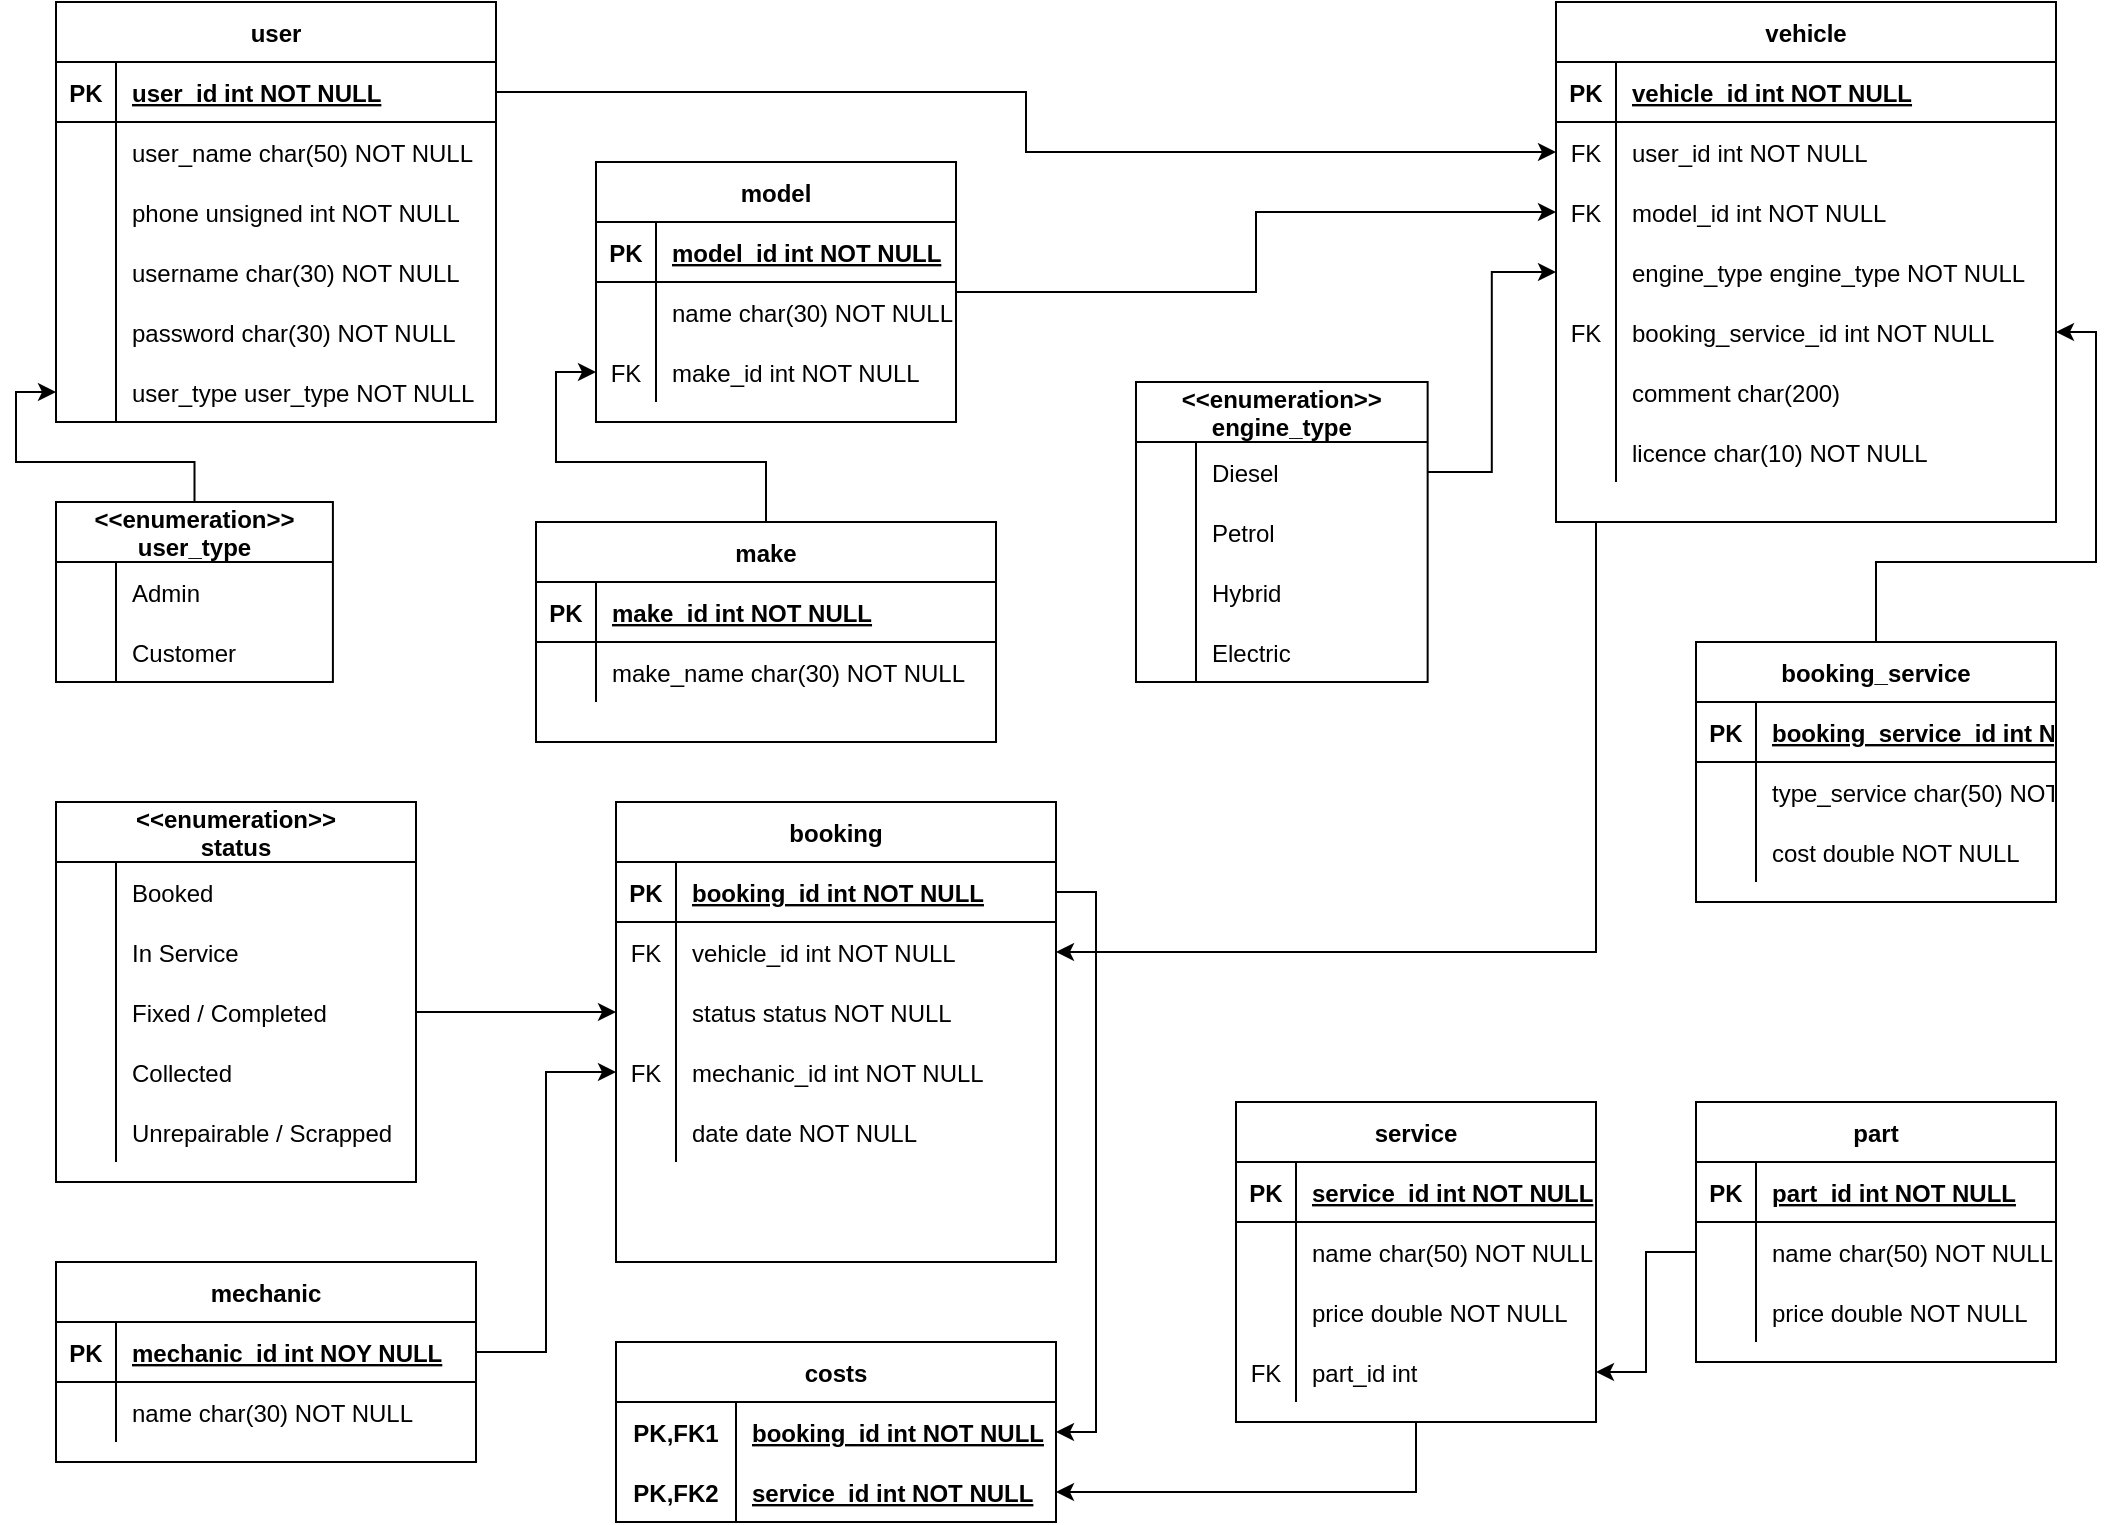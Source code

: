 <mxfile version="14.4.9" type="device"><diagram id="R2lEEEUBdFMjLlhIrx00" name="Page-1"><mxGraphModel dx="1422" dy="804" grid="1" gridSize="10" guides="1" tooltips="1" connect="1" arrows="1" fold="1" page="1" pageScale="1" pageWidth="1100" pageHeight="1700" math="0" shadow="0" extFonts="Permanent Marker^https://fonts.googleapis.com/css?family=Permanent+Marker"><root><mxCell id="0"/><mxCell id="1" parent="0"/><mxCell id="3gge9VEaj5QekN-XUnwk-202" style="edgeStyle=orthogonalEdgeStyle;rounded=0;orthogonalLoop=1;jettySize=auto;html=1;" edge="1" parent="1" source="C-vyLk0tnHw3VtMMgP7b-2" target="3gge9VEaj5QekN-XUnwk-187"><mxGeometry relative="1" as="geometry"><Array as="points"><mxPoint x="810" y="515"/></Array></mxGeometry></mxCell><mxCell id="C-vyLk0tnHw3VtMMgP7b-2" value="vehicle" style="shape=table;startSize=30;container=1;collapsible=1;childLayout=tableLayout;fixedRows=1;rowLines=0;fontStyle=1;align=center;resizeLast=1;" parent="1" vertex="1"><mxGeometry x="790" y="40" width="250" height="260" as="geometry"/></mxCell><mxCell id="C-vyLk0tnHw3VtMMgP7b-3" value="" style="shape=partialRectangle;collapsible=0;dropTarget=0;pointerEvents=0;fillColor=none;points=[[0,0.5],[1,0.5]];portConstraint=eastwest;top=0;left=0;right=0;bottom=1;" parent="C-vyLk0tnHw3VtMMgP7b-2" vertex="1"><mxGeometry y="30" width="250" height="30" as="geometry"/></mxCell><mxCell id="C-vyLk0tnHw3VtMMgP7b-4" value="PK" style="shape=partialRectangle;overflow=hidden;connectable=0;fillColor=none;top=0;left=0;bottom=0;right=0;fontStyle=1;" parent="C-vyLk0tnHw3VtMMgP7b-3" vertex="1"><mxGeometry width="30" height="30" as="geometry"/></mxCell><mxCell id="C-vyLk0tnHw3VtMMgP7b-5" value="vehicle_id int NOT NULL " style="shape=partialRectangle;overflow=hidden;connectable=0;fillColor=none;top=0;left=0;bottom=0;right=0;align=left;spacingLeft=6;fontStyle=5;" parent="C-vyLk0tnHw3VtMMgP7b-3" vertex="1"><mxGeometry x="30" width="220" height="30" as="geometry"/></mxCell><mxCell id="C-vyLk0tnHw3VtMMgP7b-6" value="" style="shape=partialRectangle;collapsible=0;dropTarget=0;pointerEvents=0;fillColor=none;points=[[0,0.5],[1,0.5]];portConstraint=eastwest;top=0;left=0;right=0;bottom=0;" parent="C-vyLk0tnHw3VtMMgP7b-2" vertex="1"><mxGeometry y="60" width="250" height="30" as="geometry"/></mxCell><mxCell id="C-vyLk0tnHw3VtMMgP7b-7" value="FK" style="shape=partialRectangle;overflow=hidden;connectable=0;fillColor=none;top=0;left=0;bottom=0;right=0;" parent="C-vyLk0tnHw3VtMMgP7b-6" vertex="1"><mxGeometry width="30" height="30" as="geometry"/></mxCell><mxCell id="C-vyLk0tnHw3VtMMgP7b-8" value="user_id int NOT NULL" style="shape=partialRectangle;overflow=hidden;connectable=0;fillColor=none;top=0;left=0;bottom=0;right=0;align=left;spacingLeft=6;" parent="C-vyLk0tnHw3VtMMgP7b-6" vertex="1"><mxGeometry x="30" width="220" height="30" as="geometry"/></mxCell><mxCell id="C-vyLk0tnHw3VtMMgP7b-9" value="" style="shape=partialRectangle;collapsible=0;dropTarget=0;pointerEvents=0;fillColor=none;points=[[0,0.5],[1,0.5]];portConstraint=eastwest;top=0;left=0;right=0;bottom=0;" parent="C-vyLk0tnHw3VtMMgP7b-2" vertex="1"><mxGeometry y="90" width="250" height="30" as="geometry"/></mxCell><mxCell id="C-vyLk0tnHw3VtMMgP7b-10" value="FK" style="shape=partialRectangle;overflow=hidden;connectable=0;fillColor=none;top=0;left=0;bottom=0;right=0;" parent="C-vyLk0tnHw3VtMMgP7b-9" vertex="1"><mxGeometry width="30" height="30" as="geometry"/></mxCell><mxCell id="C-vyLk0tnHw3VtMMgP7b-11" value="model_id int NOT NULL" style="shape=partialRectangle;overflow=hidden;connectable=0;fillColor=none;top=0;left=0;bottom=0;right=0;align=left;spacingLeft=6;" parent="C-vyLk0tnHw3VtMMgP7b-9" vertex="1"><mxGeometry x="30" width="220" height="30" as="geometry"/></mxCell><mxCell id="3gge9VEaj5QekN-XUnwk-38" style="shape=partialRectangle;collapsible=0;dropTarget=0;pointerEvents=0;fillColor=none;points=[[0,0.5],[1,0.5]];portConstraint=eastwest;top=0;left=0;right=0;bottom=0;" vertex="1" parent="C-vyLk0tnHw3VtMMgP7b-2"><mxGeometry y="120" width="250" height="30" as="geometry"/></mxCell><mxCell id="3gge9VEaj5QekN-XUnwk-39" style="shape=partialRectangle;overflow=hidden;connectable=0;fillColor=none;top=0;left=0;bottom=0;right=0;" vertex="1" parent="3gge9VEaj5QekN-XUnwk-38"><mxGeometry width="30" height="30" as="geometry"/></mxCell><mxCell id="3gge9VEaj5QekN-XUnwk-40" value="engine_type engine_type NOT NULL" style="shape=partialRectangle;overflow=hidden;connectable=0;fillColor=none;top=0;left=0;bottom=0;right=0;align=left;spacingLeft=6;" vertex="1" parent="3gge9VEaj5QekN-XUnwk-38"><mxGeometry x="30" width="220" height="30" as="geometry"/></mxCell><mxCell id="3gge9VEaj5QekN-XUnwk-41" style="shape=partialRectangle;collapsible=0;dropTarget=0;pointerEvents=0;fillColor=none;points=[[0,0.5],[1,0.5]];portConstraint=eastwest;top=0;left=0;right=0;bottom=0;" vertex="1" parent="C-vyLk0tnHw3VtMMgP7b-2"><mxGeometry y="150" width="250" height="30" as="geometry"/></mxCell><mxCell id="3gge9VEaj5QekN-XUnwk-42" value="FK" style="shape=partialRectangle;overflow=hidden;connectable=0;fillColor=none;top=0;left=0;bottom=0;right=0;" vertex="1" parent="3gge9VEaj5QekN-XUnwk-41"><mxGeometry width="30" height="30" as="geometry"/></mxCell><mxCell id="3gge9VEaj5QekN-XUnwk-43" value="booking_service_id int NOT NULL" style="shape=partialRectangle;overflow=hidden;connectable=0;fillColor=none;top=0;left=0;bottom=0;right=0;align=left;spacingLeft=6;" vertex="1" parent="3gge9VEaj5QekN-XUnwk-41"><mxGeometry x="30" width="220" height="30" as="geometry"/></mxCell><mxCell id="3gge9VEaj5QekN-XUnwk-44" style="shape=partialRectangle;collapsible=0;dropTarget=0;pointerEvents=0;fillColor=none;points=[[0,0.5],[1,0.5]];portConstraint=eastwest;top=0;left=0;right=0;bottom=0;" vertex="1" parent="C-vyLk0tnHw3VtMMgP7b-2"><mxGeometry y="180" width="250" height="30" as="geometry"/></mxCell><mxCell id="3gge9VEaj5QekN-XUnwk-45" style="shape=partialRectangle;overflow=hidden;connectable=0;fillColor=none;top=0;left=0;bottom=0;right=0;" vertex="1" parent="3gge9VEaj5QekN-XUnwk-44"><mxGeometry width="30" height="30" as="geometry"/></mxCell><mxCell id="3gge9VEaj5QekN-XUnwk-46" value="comment char(200)" style="shape=partialRectangle;overflow=hidden;connectable=0;fillColor=none;top=0;left=0;bottom=0;right=0;align=left;spacingLeft=6;" vertex="1" parent="3gge9VEaj5QekN-XUnwk-44"><mxGeometry x="30" width="220" height="30" as="geometry"/></mxCell><mxCell id="3gge9VEaj5QekN-XUnwk-115" style="shape=partialRectangle;collapsible=0;dropTarget=0;pointerEvents=0;fillColor=none;points=[[0,0.5],[1,0.5]];portConstraint=eastwest;top=0;left=0;right=0;bottom=0;" vertex="1" parent="C-vyLk0tnHw3VtMMgP7b-2"><mxGeometry y="210" width="250" height="30" as="geometry"/></mxCell><mxCell id="3gge9VEaj5QekN-XUnwk-116" style="shape=partialRectangle;overflow=hidden;connectable=0;fillColor=none;top=0;left=0;bottom=0;right=0;" vertex="1" parent="3gge9VEaj5QekN-XUnwk-115"><mxGeometry width="30" height="30" as="geometry"/></mxCell><mxCell id="3gge9VEaj5QekN-XUnwk-117" value="licence char(10) NOT NULL" style="shape=partialRectangle;overflow=hidden;connectable=0;fillColor=none;top=0;left=0;bottom=0;right=0;align=left;spacingLeft=6;" vertex="1" parent="3gge9VEaj5QekN-XUnwk-115"><mxGeometry x="30" width="220" height="30" as="geometry"/></mxCell><mxCell id="C-vyLk0tnHw3VtMMgP7b-23" value="user" style="shape=table;startSize=30;container=1;collapsible=1;childLayout=tableLayout;fixedRows=1;rowLines=0;fontStyle=1;align=center;resizeLast=1;" parent="1" vertex="1"><mxGeometry x="40" y="40" width="220" height="210" as="geometry"/></mxCell><mxCell id="C-vyLk0tnHw3VtMMgP7b-24" value="" style="shape=partialRectangle;collapsible=0;dropTarget=0;pointerEvents=0;fillColor=none;points=[[0,0.5],[1,0.5]];portConstraint=eastwest;top=0;left=0;right=0;bottom=1;" parent="C-vyLk0tnHw3VtMMgP7b-23" vertex="1"><mxGeometry y="30" width="220" height="30" as="geometry"/></mxCell><mxCell id="C-vyLk0tnHw3VtMMgP7b-25" value="PK" style="shape=partialRectangle;overflow=hidden;connectable=0;fillColor=none;top=0;left=0;bottom=0;right=0;fontStyle=1;" parent="C-vyLk0tnHw3VtMMgP7b-24" vertex="1"><mxGeometry width="30" height="30" as="geometry"/></mxCell><mxCell id="C-vyLk0tnHw3VtMMgP7b-26" value="user_id int NOT NULL " style="shape=partialRectangle;overflow=hidden;connectable=0;fillColor=none;top=0;left=0;bottom=0;right=0;align=left;spacingLeft=6;fontStyle=5;" parent="C-vyLk0tnHw3VtMMgP7b-24" vertex="1"><mxGeometry x="30" width="190" height="30" as="geometry"/></mxCell><mxCell id="C-vyLk0tnHw3VtMMgP7b-27" value="" style="shape=partialRectangle;collapsible=0;dropTarget=0;pointerEvents=0;fillColor=none;points=[[0,0.5],[1,0.5]];portConstraint=eastwest;top=0;left=0;right=0;bottom=0;" parent="C-vyLk0tnHw3VtMMgP7b-23" vertex="1"><mxGeometry y="60" width="220" height="30" as="geometry"/></mxCell><mxCell id="C-vyLk0tnHw3VtMMgP7b-28" value="" style="shape=partialRectangle;overflow=hidden;connectable=0;fillColor=none;top=0;left=0;bottom=0;right=0;" parent="C-vyLk0tnHw3VtMMgP7b-27" vertex="1"><mxGeometry width="30" height="30" as="geometry"/></mxCell><mxCell id="C-vyLk0tnHw3VtMMgP7b-29" value="user_name char(50) NOT NULL" style="shape=partialRectangle;overflow=hidden;connectable=0;fillColor=none;top=0;left=0;bottom=0;right=0;align=left;spacingLeft=6;" parent="C-vyLk0tnHw3VtMMgP7b-27" vertex="1"><mxGeometry x="30" width="190" height="30" as="geometry"/></mxCell><mxCell id="3gge9VEaj5QekN-XUnwk-95" style="shape=partialRectangle;collapsible=0;dropTarget=0;pointerEvents=0;fillColor=none;points=[[0,0.5],[1,0.5]];portConstraint=eastwest;top=0;left=0;right=0;bottom=0;" vertex="1" parent="C-vyLk0tnHw3VtMMgP7b-23"><mxGeometry y="90" width="220" height="30" as="geometry"/></mxCell><mxCell id="3gge9VEaj5QekN-XUnwk-96" style="shape=partialRectangle;overflow=hidden;connectable=0;fillColor=none;top=0;left=0;bottom=0;right=0;" vertex="1" parent="3gge9VEaj5QekN-XUnwk-95"><mxGeometry width="30" height="30" as="geometry"/></mxCell><mxCell id="3gge9VEaj5QekN-XUnwk-97" value="phone unsigned int NOT NULL" style="shape=partialRectangle;overflow=hidden;connectable=0;fillColor=none;top=0;left=0;bottom=0;right=0;align=left;spacingLeft=6;" vertex="1" parent="3gge9VEaj5QekN-XUnwk-95"><mxGeometry x="30" width="190" height="30" as="geometry"/></mxCell><mxCell id="3gge9VEaj5QekN-XUnwk-92" style="shape=partialRectangle;collapsible=0;dropTarget=0;pointerEvents=0;fillColor=none;points=[[0,0.5],[1,0.5]];portConstraint=eastwest;top=0;left=0;right=0;bottom=0;" vertex="1" parent="C-vyLk0tnHw3VtMMgP7b-23"><mxGeometry y="120" width="220" height="30" as="geometry"/></mxCell><mxCell id="3gge9VEaj5QekN-XUnwk-93" style="shape=partialRectangle;overflow=hidden;connectable=0;fillColor=none;top=0;left=0;bottom=0;right=0;" vertex="1" parent="3gge9VEaj5QekN-XUnwk-92"><mxGeometry width="30" height="30" as="geometry"/></mxCell><mxCell id="3gge9VEaj5QekN-XUnwk-94" value="username char(30) NOT NULL" style="shape=partialRectangle;overflow=hidden;connectable=0;fillColor=none;top=0;left=0;bottom=0;right=0;align=left;spacingLeft=6;" vertex="1" parent="3gge9VEaj5QekN-XUnwk-92"><mxGeometry x="30" width="190" height="30" as="geometry"/></mxCell><mxCell id="3gge9VEaj5QekN-XUnwk-89" style="shape=partialRectangle;collapsible=0;dropTarget=0;pointerEvents=0;fillColor=none;points=[[0,0.5],[1,0.5]];portConstraint=eastwest;top=0;left=0;right=0;bottom=0;" vertex="1" parent="C-vyLk0tnHw3VtMMgP7b-23"><mxGeometry y="150" width="220" height="30" as="geometry"/></mxCell><mxCell id="3gge9VEaj5QekN-XUnwk-90" style="shape=partialRectangle;overflow=hidden;connectable=0;fillColor=none;top=0;left=0;bottom=0;right=0;" vertex="1" parent="3gge9VEaj5QekN-XUnwk-89"><mxGeometry width="30" height="30" as="geometry"/></mxCell><mxCell id="3gge9VEaj5QekN-XUnwk-91" value="password char(30) NOT NULL" style="shape=partialRectangle;overflow=hidden;connectable=0;fillColor=none;top=0;left=0;bottom=0;right=0;align=left;spacingLeft=6;" vertex="1" parent="3gge9VEaj5QekN-XUnwk-89"><mxGeometry x="30" width="190" height="30" as="geometry"/></mxCell><mxCell id="3gge9VEaj5QekN-XUnwk-86" style="shape=partialRectangle;collapsible=0;dropTarget=0;pointerEvents=0;fillColor=none;points=[[0,0.5],[1,0.5]];portConstraint=eastwest;top=0;left=0;right=0;bottom=0;" vertex="1" parent="C-vyLk0tnHw3VtMMgP7b-23"><mxGeometry y="180" width="220" height="30" as="geometry"/></mxCell><mxCell id="3gge9VEaj5QekN-XUnwk-87" style="shape=partialRectangle;overflow=hidden;connectable=0;fillColor=none;top=0;left=0;bottom=0;right=0;" vertex="1" parent="3gge9VEaj5QekN-XUnwk-86"><mxGeometry width="30" height="30" as="geometry"/></mxCell><mxCell id="3gge9VEaj5QekN-XUnwk-88" value="user_type user_type NOT NULL" style="shape=partialRectangle;overflow=hidden;connectable=0;fillColor=none;top=0;left=0;bottom=0;right=0;align=left;spacingLeft=6;" vertex="1" parent="3gge9VEaj5QekN-XUnwk-86"><mxGeometry x="30" width="190" height="30" as="geometry"/></mxCell><mxCell id="3gge9VEaj5QekN-XUnwk-99" value="&lt;&lt;enumeration&gt;&gt;&#10;engine_type" style="shape=table;startSize=30;container=1;collapsible=1;childLayout=tableLayout;fixedRows=1;rowLines=0;fontStyle=1;align=center;resizeLast=1;" vertex="1" parent="1"><mxGeometry x="579.995" y="229.997" width="145.83" height="150" as="geometry"/></mxCell><mxCell id="3gge9VEaj5QekN-XUnwk-103" value="" style="shape=partialRectangle;collapsible=0;dropTarget=0;pointerEvents=0;fillColor=none;top=0;left=0;bottom=0;right=0;points=[[0,0.5],[1,0.5]];portConstraint=eastwest;" vertex="1" parent="3gge9VEaj5QekN-XUnwk-99"><mxGeometry y="30" width="145.83" height="30" as="geometry"/></mxCell><mxCell id="3gge9VEaj5QekN-XUnwk-104" value="" style="shape=partialRectangle;connectable=0;fillColor=none;top=0;left=0;bottom=0;right=0;editable=1;overflow=hidden;" vertex="1" parent="3gge9VEaj5QekN-XUnwk-103"><mxGeometry width="30" height="30" as="geometry"/></mxCell><mxCell id="3gge9VEaj5QekN-XUnwk-105" value="Diesel" style="shape=partialRectangle;connectable=0;fillColor=none;top=0;left=0;bottom=0;right=0;align=left;spacingLeft=6;overflow=hidden;" vertex="1" parent="3gge9VEaj5QekN-XUnwk-103"><mxGeometry x="30" width="115.83" height="30" as="geometry"/></mxCell><mxCell id="3gge9VEaj5QekN-XUnwk-106" value="" style="shape=partialRectangle;collapsible=0;dropTarget=0;pointerEvents=0;fillColor=none;top=0;left=0;bottom=0;right=0;points=[[0,0.5],[1,0.5]];portConstraint=eastwest;" vertex="1" parent="3gge9VEaj5QekN-XUnwk-99"><mxGeometry y="60" width="145.83" height="30" as="geometry"/></mxCell><mxCell id="3gge9VEaj5QekN-XUnwk-107" value="" style="shape=partialRectangle;connectable=0;fillColor=none;top=0;left=0;bottom=0;right=0;editable=1;overflow=hidden;" vertex="1" parent="3gge9VEaj5QekN-XUnwk-106"><mxGeometry width="30" height="30" as="geometry"/></mxCell><mxCell id="3gge9VEaj5QekN-XUnwk-108" value="Petrol" style="shape=partialRectangle;connectable=0;fillColor=none;top=0;left=0;bottom=0;right=0;align=left;spacingLeft=6;overflow=hidden;" vertex="1" parent="3gge9VEaj5QekN-XUnwk-106"><mxGeometry x="30" width="115.83" height="30" as="geometry"/></mxCell><mxCell id="3gge9VEaj5QekN-XUnwk-109" value="" style="shape=partialRectangle;collapsible=0;dropTarget=0;pointerEvents=0;fillColor=none;top=0;left=0;bottom=0;right=0;points=[[0,0.5],[1,0.5]];portConstraint=eastwest;" vertex="1" parent="3gge9VEaj5QekN-XUnwk-99"><mxGeometry y="90" width="145.83" height="30" as="geometry"/></mxCell><mxCell id="3gge9VEaj5QekN-XUnwk-110" value="" style="shape=partialRectangle;connectable=0;fillColor=none;top=0;left=0;bottom=0;right=0;editable=1;overflow=hidden;" vertex="1" parent="3gge9VEaj5QekN-XUnwk-109"><mxGeometry width="30" height="30" as="geometry"/></mxCell><mxCell id="3gge9VEaj5QekN-XUnwk-111" value="Hybrid" style="shape=partialRectangle;connectable=0;fillColor=none;top=0;left=0;bottom=0;right=0;align=left;spacingLeft=6;overflow=hidden;" vertex="1" parent="3gge9VEaj5QekN-XUnwk-109"><mxGeometry x="30" width="115.83" height="30" as="geometry"/></mxCell><mxCell id="3gge9VEaj5QekN-XUnwk-112" style="shape=partialRectangle;collapsible=0;dropTarget=0;pointerEvents=0;fillColor=none;top=0;left=0;bottom=0;right=0;points=[[0,0.5],[1,0.5]];portConstraint=eastwest;" vertex="1" parent="3gge9VEaj5QekN-XUnwk-99"><mxGeometry y="120" width="145.83" height="30" as="geometry"/></mxCell><mxCell id="3gge9VEaj5QekN-XUnwk-113" style="shape=partialRectangle;connectable=0;fillColor=none;top=0;left=0;bottom=0;right=0;editable=1;overflow=hidden;" vertex="1" parent="3gge9VEaj5QekN-XUnwk-112"><mxGeometry width="30" height="30" as="geometry"/></mxCell><mxCell id="3gge9VEaj5QekN-XUnwk-114" value="Electric" style="shape=partialRectangle;connectable=0;fillColor=none;top=0;left=0;bottom=0;right=0;align=left;spacingLeft=6;overflow=hidden;" vertex="1" parent="3gge9VEaj5QekN-XUnwk-112"><mxGeometry x="30" width="115.83" height="30" as="geometry"/></mxCell><mxCell id="3gge9VEaj5QekN-XUnwk-120" style="edgeStyle=orthogonalEdgeStyle;rounded=0;orthogonalLoop=1;jettySize=auto;html=1;" edge="1" parent="1" source="3gge9VEaj5QekN-XUnwk-47" target="3gge9VEaj5QekN-XUnwk-86"><mxGeometry relative="1" as="geometry"/></mxCell><mxCell id="3gge9VEaj5QekN-XUnwk-47" value="&lt;&lt;enumeration&gt;&gt;&#10;user_type" style="shape=table;startSize=30;container=1;collapsible=1;childLayout=tableLayout;fixedRows=1;rowLines=0;fontStyle=1;align=center;resizeLast=1;" vertex="1" parent="1"><mxGeometry x="40" y="290" width="138.45" height="90" as="geometry"/></mxCell><mxCell id="3gge9VEaj5QekN-XUnwk-51" value="" style="shape=partialRectangle;collapsible=0;dropTarget=0;pointerEvents=0;fillColor=none;top=0;left=0;bottom=0;right=0;points=[[0,0.5],[1,0.5]];portConstraint=eastwest;" vertex="1" parent="3gge9VEaj5QekN-XUnwk-47"><mxGeometry y="30" width="138.45" height="30" as="geometry"/></mxCell><mxCell id="3gge9VEaj5QekN-XUnwk-52" value="" style="shape=partialRectangle;connectable=0;fillColor=none;top=0;left=0;bottom=0;right=0;editable=1;overflow=hidden;" vertex="1" parent="3gge9VEaj5QekN-XUnwk-51"><mxGeometry width="30" height="30" as="geometry"/></mxCell><mxCell id="3gge9VEaj5QekN-XUnwk-53" value="Admin" style="shape=partialRectangle;connectable=0;fillColor=none;top=0;left=0;bottom=0;right=0;align=left;spacingLeft=6;overflow=hidden;" vertex="1" parent="3gge9VEaj5QekN-XUnwk-51"><mxGeometry x="30" width="108.45" height="30" as="geometry"/></mxCell><mxCell id="3gge9VEaj5QekN-XUnwk-54" value="" style="shape=partialRectangle;collapsible=0;dropTarget=0;pointerEvents=0;fillColor=none;top=0;left=0;bottom=0;right=0;points=[[0,0.5],[1,0.5]];portConstraint=eastwest;" vertex="1" parent="3gge9VEaj5QekN-XUnwk-47"><mxGeometry y="60" width="138.45" height="30" as="geometry"/></mxCell><mxCell id="3gge9VEaj5QekN-XUnwk-55" value="" style="shape=partialRectangle;connectable=0;fillColor=none;top=0;left=0;bottom=0;right=0;editable=1;overflow=hidden;" vertex="1" parent="3gge9VEaj5QekN-XUnwk-54"><mxGeometry width="30" height="30" as="geometry"/></mxCell><mxCell id="3gge9VEaj5QekN-XUnwk-56" value="Customer" style="shape=partialRectangle;connectable=0;fillColor=none;top=0;left=0;bottom=0;right=0;align=left;spacingLeft=6;overflow=hidden;" vertex="1" parent="3gge9VEaj5QekN-XUnwk-54"><mxGeometry x="30" width="108.45" height="30" as="geometry"/></mxCell><mxCell id="3gge9VEaj5QekN-XUnwk-118" style="edgeStyle=orthogonalEdgeStyle;rounded=0;orthogonalLoop=1;jettySize=auto;html=1;" edge="1" parent="1" source="3gge9VEaj5QekN-XUnwk-103" target="3gge9VEaj5QekN-XUnwk-38"><mxGeometry relative="1" as="geometry"/></mxCell><mxCell id="3gge9VEaj5QekN-XUnwk-134" style="edgeStyle=orthogonalEdgeStyle;rounded=0;orthogonalLoop=1;jettySize=auto;html=1;" edge="1" parent="1" source="3gge9VEaj5QekN-XUnwk-121" target="C-vyLk0tnHw3VtMMgP7b-9"><mxGeometry relative="1" as="geometry"/></mxCell><mxCell id="3gge9VEaj5QekN-XUnwk-121" value="model" style="shape=table;startSize=30;container=1;collapsible=1;childLayout=tableLayout;fixedRows=1;rowLines=0;fontStyle=1;align=center;resizeLast=1;" vertex="1" parent="1"><mxGeometry x="310" y="120" width="180" height="130" as="geometry"/></mxCell><mxCell id="3gge9VEaj5QekN-XUnwk-122" value="" style="shape=partialRectangle;collapsible=0;dropTarget=0;pointerEvents=0;fillColor=none;top=0;left=0;bottom=1;right=0;points=[[0,0.5],[1,0.5]];portConstraint=eastwest;" vertex="1" parent="3gge9VEaj5QekN-XUnwk-121"><mxGeometry y="30" width="180" height="30" as="geometry"/></mxCell><mxCell id="3gge9VEaj5QekN-XUnwk-123" value="PK" style="shape=partialRectangle;connectable=0;fillColor=none;top=0;left=0;bottom=0;right=0;fontStyle=1;overflow=hidden;" vertex="1" parent="3gge9VEaj5QekN-XUnwk-122"><mxGeometry width="30" height="30" as="geometry"/></mxCell><mxCell id="3gge9VEaj5QekN-XUnwk-124" value="model_id int NOT NULL" style="shape=partialRectangle;connectable=0;fillColor=none;top=0;left=0;bottom=0;right=0;align=left;spacingLeft=6;fontStyle=5;overflow=hidden;" vertex="1" parent="3gge9VEaj5QekN-XUnwk-122"><mxGeometry x="30" width="150" height="30" as="geometry"/></mxCell><mxCell id="3gge9VEaj5QekN-XUnwk-125" value="" style="shape=partialRectangle;collapsible=0;dropTarget=0;pointerEvents=0;fillColor=none;top=0;left=0;bottom=0;right=0;points=[[0,0.5],[1,0.5]];portConstraint=eastwest;" vertex="1" parent="3gge9VEaj5QekN-XUnwk-121"><mxGeometry y="60" width="180" height="30" as="geometry"/></mxCell><mxCell id="3gge9VEaj5QekN-XUnwk-126" value="" style="shape=partialRectangle;connectable=0;fillColor=none;top=0;left=0;bottom=0;right=0;editable=1;overflow=hidden;" vertex="1" parent="3gge9VEaj5QekN-XUnwk-125"><mxGeometry width="30" height="30" as="geometry"/></mxCell><mxCell id="3gge9VEaj5QekN-XUnwk-127" value="name char(30) NOT NULL" style="shape=partialRectangle;connectable=0;fillColor=none;top=0;left=0;bottom=0;right=0;align=left;spacingLeft=6;overflow=hidden;" vertex="1" parent="3gge9VEaj5QekN-XUnwk-125"><mxGeometry x="30" width="150" height="30" as="geometry"/></mxCell><mxCell id="3gge9VEaj5QekN-XUnwk-128" value="" style="shape=partialRectangle;collapsible=0;dropTarget=0;pointerEvents=0;fillColor=none;top=0;left=0;bottom=0;right=0;points=[[0,0.5],[1,0.5]];portConstraint=eastwest;" vertex="1" parent="3gge9VEaj5QekN-XUnwk-121"><mxGeometry y="90" width="180" height="30" as="geometry"/></mxCell><mxCell id="3gge9VEaj5QekN-XUnwk-129" value="FK" style="shape=partialRectangle;connectable=0;fillColor=none;top=0;left=0;bottom=0;right=0;editable=1;overflow=hidden;" vertex="1" parent="3gge9VEaj5QekN-XUnwk-128"><mxGeometry width="30" height="30" as="geometry"/></mxCell><mxCell id="3gge9VEaj5QekN-XUnwk-130" value="make_id int NOT NULL" style="shape=partialRectangle;connectable=0;fillColor=none;top=0;left=0;bottom=0;right=0;align=left;spacingLeft=6;overflow=hidden;" vertex="1" parent="3gge9VEaj5QekN-XUnwk-128"><mxGeometry x="30" width="150" height="30" as="geometry"/></mxCell><mxCell id="3gge9VEaj5QekN-XUnwk-148" style="edgeStyle=orthogonalEdgeStyle;rounded=0;orthogonalLoop=1;jettySize=auto;html=1;" edge="1" parent="1" source="3gge9VEaj5QekN-XUnwk-135" target="3gge9VEaj5QekN-XUnwk-128"><mxGeometry relative="1" as="geometry"/></mxCell><mxCell id="3gge9VEaj5QekN-XUnwk-135" value="make" style="shape=table;startSize=30;container=1;collapsible=1;childLayout=tableLayout;fixedRows=1;rowLines=0;fontStyle=1;align=center;resizeLast=1;" vertex="1" parent="1"><mxGeometry x="280" y="300" width="230" height="110" as="geometry"/></mxCell><mxCell id="3gge9VEaj5QekN-XUnwk-136" value="" style="shape=partialRectangle;collapsible=0;dropTarget=0;pointerEvents=0;fillColor=none;top=0;left=0;bottom=1;right=0;points=[[0,0.5],[1,0.5]];portConstraint=eastwest;" vertex="1" parent="3gge9VEaj5QekN-XUnwk-135"><mxGeometry y="30" width="230" height="30" as="geometry"/></mxCell><mxCell id="3gge9VEaj5QekN-XUnwk-137" value="PK" style="shape=partialRectangle;connectable=0;fillColor=none;top=0;left=0;bottom=0;right=0;fontStyle=1;overflow=hidden;" vertex="1" parent="3gge9VEaj5QekN-XUnwk-136"><mxGeometry width="30" height="30" as="geometry"/></mxCell><mxCell id="3gge9VEaj5QekN-XUnwk-138" value="make_id int NOT NULL" style="shape=partialRectangle;connectable=0;fillColor=none;top=0;left=0;bottom=0;right=0;align=left;spacingLeft=6;fontStyle=5;overflow=hidden;" vertex="1" parent="3gge9VEaj5QekN-XUnwk-136"><mxGeometry x="30" width="200" height="30" as="geometry"/></mxCell><mxCell id="3gge9VEaj5QekN-XUnwk-139" value="" style="shape=partialRectangle;collapsible=0;dropTarget=0;pointerEvents=0;fillColor=none;top=0;left=0;bottom=0;right=0;points=[[0,0.5],[1,0.5]];portConstraint=eastwest;" vertex="1" parent="3gge9VEaj5QekN-XUnwk-135"><mxGeometry y="60" width="230" height="30" as="geometry"/></mxCell><mxCell id="3gge9VEaj5QekN-XUnwk-140" value="" style="shape=partialRectangle;connectable=0;fillColor=none;top=0;left=0;bottom=0;right=0;editable=1;overflow=hidden;" vertex="1" parent="3gge9VEaj5QekN-XUnwk-139"><mxGeometry width="30" height="30" as="geometry"/></mxCell><mxCell id="3gge9VEaj5QekN-XUnwk-141" value="make_name char(30) NOT NULL" style="shape=partialRectangle;connectable=0;fillColor=none;top=0;left=0;bottom=0;right=0;align=left;spacingLeft=6;overflow=hidden;" vertex="1" parent="3gge9VEaj5QekN-XUnwk-139"><mxGeometry x="30" width="200" height="30" as="geometry"/></mxCell><mxCell id="3gge9VEaj5QekN-XUnwk-163" style="edgeStyle=orthogonalEdgeStyle;rounded=0;orthogonalLoop=1;jettySize=auto;html=1;" edge="1" parent="1" source="3gge9VEaj5QekN-XUnwk-149" target="3gge9VEaj5QekN-XUnwk-41"><mxGeometry relative="1" as="geometry"><Array as="points"><mxPoint x="950" y="320"/><mxPoint x="1060" y="320"/><mxPoint x="1060" y="205"/></Array></mxGeometry></mxCell><mxCell id="3gge9VEaj5QekN-XUnwk-149" value="booking_service" style="shape=table;startSize=30;container=1;collapsible=1;childLayout=tableLayout;fixedRows=1;rowLines=0;fontStyle=1;align=center;resizeLast=1;" vertex="1" parent="1"><mxGeometry x="860" y="360" width="180" height="130" as="geometry"/></mxCell><mxCell id="3gge9VEaj5QekN-XUnwk-150" value="" style="shape=partialRectangle;collapsible=0;dropTarget=0;pointerEvents=0;fillColor=none;top=0;left=0;bottom=1;right=0;points=[[0,0.5],[1,0.5]];portConstraint=eastwest;" vertex="1" parent="3gge9VEaj5QekN-XUnwk-149"><mxGeometry y="30" width="180" height="30" as="geometry"/></mxCell><mxCell id="3gge9VEaj5QekN-XUnwk-151" value="PK" style="shape=partialRectangle;connectable=0;fillColor=none;top=0;left=0;bottom=0;right=0;fontStyle=1;overflow=hidden;" vertex="1" parent="3gge9VEaj5QekN-XUnwk-150"><mxGeometry width="30" height="30" as="geometry"/></mxCell><mxCell id="3gge9VEaj5QekN-XUnwk-152" value="booking_service_id int NOT NULL" style="shape=partialRectangle;connectable=0;fillColor=none;top=0;left=0;bottom=0;right=0;align=left;spacingLeft=6;fontStyle=5;overflow=hidden;" vertex="1" parent="3gge9VEaj5QekN-XUnwk-150"><mxGeometry x="30" width="150" height="30" as="geometry"/></mxCell><mxCell id="3gge9VEaj5QekN-XUnwk-153" value="" style="shape=partialRectangle;collapsible=0;dropTarget=0;pointerEvents=0;fillColor=none;top=0;left=0;bottom=0;right=0;points=[[0,0.5],[1,0.5]];portConstraint=eastwest;" vertex="1" parent="3gge9VEaj5QekN-XUnwk-149"><mxGeometry y="60" width="180" height="30" as="geometry"/></mxCell><mxCell id="3gge9VEaj5QekN-XUnwk-154" value="" style="shape=partialRectangle;connectable=0;fillColor=none;top=0;left=0;bottom=0;right=0;editable=1;overflow=hidden;" vertex="1" parent="3gge9VEaj5QekN-XUnwk-153"><mxGeometry width="30" height="30" as="geometry"/></mxCell><mxCell id="3gge9VEaj5QekN-XUnwk-155" value="type_service char(50) NOT NULL" style="shape=partialRectangle;connectable=0;fillColor=none;top=0;left=0;bottom=0;right=0;align=left;spacingLeft=6;overflow=hidden;" vertex="1" parent="3gge9VEaj5QekN-XUnwk-153"><mxGeometry x="30" width="150" height="30" as="geometry"/></mxCell><mxCell id="3gge9VEaj5QekN-XUnwk-156" value="" style="shape=partialRectangle;collapsible=0;dropTarget=0;pointerEvents=0;fillColor=none;top=0;left=0;bottom=0;right=0;points=[[0,0.5],[1,0.5]];portConstraint=eastwest;" vertex="1" parent="3gge9VEaj5QekN-XUnwk-149"><mxGeometry y="90" width="180" height="30" as="geometry"/></mxCell><mxCell id="3gge9VEaj5QekN-XUnwk-157" value="" style="shape=partialRectangle;connectable=0;fillColor=none;top=0;left=0;bottom=0;right=0;editable=1;overflow=hidden;" vertex="1" parent="3gge9VEaj5QekN-XUnwk-156"><mxGeometry width="30" height="30" as="geometry"/></mxCell><mxCell id="3gge9VEaj5QekN-XUnwk-158" value="cost double NOT NULL" style="shape=partialRectangle;connectable=0;fillColor=none;top=0;left=0;bottom=0;right=0;align=left;spacingLeft=6;overflow=hidden;" vertex="1" parent="3gge9VEaj5QekN-XUnwk-156"><mxGeometry x="30" width="150" height="30" as="geometry"/></mxCell><mxCell id="3gge9VEaj5QekN-XUnwk-164" value="&lt;&lt;enumeration&gt;&gt;&#10;status" style="shape=table;startSize=30;container=1;collapsible=1;childLayout=tableLayout;fixedRows=1;rowLines=0;fontStyle=1;align=center;resizeLast=1;" vertex="1" parent="1"><mxGeometry x="40" y="440" width="180" height="190" as="geometry"/></mxCell><mxCell id="3gge9VEaj5QekN-XUnwk-168" value="" style="shape=partialRectangle;collapsible=0;dropTarget=0;pointerEvents=0;fillColor=none;top=0;left=0;bottom=0;right=0;points=[[0,0.5],[1,0.5]];portConstraint=eastwest;" vertex="1" parent="3gge9VEaj5QekN-XUnwk-164"><mxGeometry y="30" width="180" height="30" as="geometry"/></mxCell><mxCell id="3gge9VEaj5QekN-XUnwk-169" value="" style="shape=partialRectangle;connectable=0;fillColor=none;top=0;left=0;bottom=0;right=0;editable=1;overflow=hidden;" vertex="1" parent="3gge9VEaj5QekN-XUnwk-168"><mxGeometry width="30" height="30" as="geometry"/></mxCell><mxCell id="3gge9VEaj5QekN-XUnwk-170" value="Booked" style="shape=partialRectangle;connectable=0;fillColor=none;top=0;left=0;bottom=0;right=0;align=left;spacingLeft=6;overflow=hidden;" vertex="1" parent="3gge9VEaj5QekN-XUnwk-168"><mxGeometry x="30" width="150" height="30" as="geometry"/></mxCell><mxCell id="3gge9VEaj5QekN-XUnwk-171" value="" style="shape=partialRectangle;collapsible=0;dropTarget=0;pointerEvents=0;fillColor=none;top=0;left=0;bottom=0;right=0;points=[[0,0.5],[1,0.5]];portConstraint=eastwest;" vertex="1" parent="3gge9VEaj5QekN-XUnwk-164"><mxGeometry y="60" width="180" height="30" as="geometry"/></mxCell><mxCell id="3gge9VEaj5QekN-XUnwk-172" value="" style="shape=partialRectangle;connectable=0;fillColor=none;top=0;left=0;bottom=0;right=0;editable=1;overflow=hidden;" vertex="1" parent="3gge9VEaj5QekN-XUnwk-171"><mxGeometry width="30" height="30" as="geometry"/></mxCell><mxCell id="3gge9VEaj5QekN-XUnwk-173" value="In Service" style="shape=partialRectangle;connectable=0;fillColor=none;top=0;left=0;bottom=0;right=0;align=left;spacingLeft=6;overflow=hidden;" vertex="1" parent="3gge9VEaj5QekN-XUnwk-171"><mxGeometry x="30" width="150" height="30" as="geometry"/></mxCell><mxCell id="3gge9VEaj5QekN-XUnwk-174" value="" style="shape=partialRectangle;collapsible=0;dropTarget=0;pointerEvents=0;fillColor=none;top=0;left=0;bottom=0;right=0;points=[[0,0.5],[1,0.5]];portConstraint=eastwest;" vertex="1" parent="3gge9VEaj5QekN-XUnwk-164"><mxGeometry y="90" width="180" height="30" as="geometry"/></mxCell><mxCell id="3gge9VEaj5QekN-XUnwk-175" value="" style="shape=partialRectangle;connectable=0;fillColor=none;top=0;left=0;bottom=0;right=0;editable=1;overflow=hidden;" vertex="1" parent="3gge9VEaj5QekN-XUnwk-174"><mxGeometry width="30" height="30" as="geometry"/></mxCell><mxCell id="3gge9VEaj5QekN-XUnwk-176" value="Fixed / Completed " style="shape=partialRectangle;connectable=0;fillColor=none;top=0;left=0;bottom=0;right=0;align=left;spacingLeft=6;overflow=hidden;" vertex="1" parent="3gge9VEaj5QekN-XUnwk-174"><mxGeometry x="30" width="150" height="30" as="geometry"/></mxCell><mxCell id="3gge9VEaj5QekN-XUnwk-177" style="shape=partialRectangle;collapsible=0;dropTarget=0;pointerEvents=0;fillColor=none;top=0;left=0;bottom=0;right=0;points=[[0,0.5],[1,0.5]];portConstraint=eastwest;" vertex="1" parent="3gge9VEaj5QekN-XUnwk-164"><mxGeometry y="120" width="180" height="30" as="geometry"/></mxCell><mxCell id="3gge9VEaj5QekN-XUnwk-178" style="shape=partialRectangle;connectable=0;fillColor=none;top=0;left=0;bottom=0;right=0;editable=1;overflow=hidden;" vertex="1" parent="3gge9VEaj5QekN-XUnwk-177"><mxGeometry width="30" height="30" as="geometry"/></mxCell><mxCell id="3gge9VEaj5QekN-XUnwk-179" value="Collected" style="shape=partialRectangle;connectable=0;fillColor=none;top=0;left=0;bottom=0;right=0;align=left;spacingLeft=6;overflow=hidden;" vertex="1" parent="3gge9VEaj5QekN-XUnwk-177"><mxGeometry x="30" width="150" height="30" as="geometry"/></mxCell><mxCell id="3gge9VEaj5QekN-XUnwk-180" style="shape=partialRectangle;collapsible=0;dropTarget=0;pointerEvents=0;fillColor=none;top=0;left=0;bottom=0;right=0;points=[[0,0.5],[1,0.5]];portConstraint=eastwest;" vertex="1" parent="3gge9VEaj5QekN-XUnwk-164"><mxGeometry y="150" width="180" height="30" as="geometry"/></mxCell><mxCell id="3gge9VEaj5QekN-XUnwk-181" style="shape=partialRectangle;connectable=0;fillColor=none;top=0;left=0;bottom=0;right=0;editable=1;overflow=hidden;" vertex="1" parent="3gge9VEaj5QekN-XUnwk-180"><mxGeometry width="30" height="30" as="geometry"/></mxCell><mxCell id="3gge9VEaj5QekN-XUnwk-182" value="Unrepairable / Scrapped" style="shape=partialRectangle;connectable=0;fillColor=none;top=0;left=0;bottom=0;right=0;align=left;spacingLeft=6;overflow=hidden;" vertex="1" parent="3gge9VEaj5QekN-XUnwk-180"><mxGeometry x="30" width="150" height="30" as="geometry"/></mxCell><mxCell id="3gge9VEaj5QekN-XUnwk-183" value="booking" style="shape=table;startSize=30;container=1;collapsible=1;childLayout=tableLayout;fixedRows=1;rowLines=0;fontStyle=1;align=center;resizeLast=1;" vertex="1" parent="1"><mxGeometry x="320" y="440" width="220" height="230" as="geometry"/></mxCell><mxCell id="3gge9VEaj5QekN-XUnwk-184" value="" style="shape=partialRectangle;collapsible=0;dropTarget=0;pointerEvents=0;fillColor=none;top=0;left=0;bottom=1;right=0;points=[[0,0.5],[1,0.5]];portConstraint=eastwest;" vertex="1" parent="3gge9VEaj5QekN-XUnwk-183"><mxGeometry y="30" width="220" height="30" as="geometry"/></mxCell><mxCell id="3gge9VEaj5QekN-XUnwk-185" value="PK" style="shape=partialRectangle;connectable=0;fillColor=none;top=0;left=0;bottom=0;right=0;fontStyle=1;overflow=hidden;" vertex="1" parent="3gge9VEaj5QekN-XUnwk-184"><mxGeometry width="30" height="30" as="geometry"/></mxCell><mxCell id="3gge9VEaj5QekN-XUnwk-186" value="booking_id int NOT NULL" style="shape=partialRectangle;connectable=0;fillColor=none;top=0;left=0;bottom=0;right=0;align=left;spacingLeft=6;fontStyle=5;overflow=hidden;" vertex="1" parent="3gge9VEaj5QekN-XUnwk-184"><mxGeometry x="30" width="190" height="30" as="geometry"/></mxCell><mxCell id="3gge9VEaj5QekN-XUnwk-187" value="" style="shape=partialRectangle;collapsible=0;dropTarget=0;pointerEvents=0;fillColor=none;top=0;left=0;bottom=0;right=0;points=[[0,0.5],[1,0.5]];portConstraint=eastwest;" vertex="1" parent="3gge9VEaj5QekN-XUnwk-183"><mxGeometry y="60" width="220" height="30" as="geometry"/></mxCell><mxCell id="3gge9VEaj5QekN-XUnwk-188" value="FK" style="shape=partialRectangle;connectable=0;fillColor=none;top=0;left=0;bottom=0;right=0;editable=1;overflow=hidden;" vertex="1" parent="3gge9VEaj5QekN-XUnwk-187"><mxGeometry width="30" height="30" as="geometry"/></mxCell><mxCell id="3gge9VEaj5QekN-XUnwk-189" value="vehicle_id int NOT NULL" style="shape=partialRectangle;connectable=0;fillColor=none;top=0;left=0;bottom=0;right=0;align=left;spacingLeft=6;overflow=hidden;" vertex="1" parent="3gge9VEaj5QekN-XUnwk-187"><mxGeometry x="30" width="190" height="30" as="geometry"/></mxCell><mxCell id="3gge9VEaj5QekN-XUnwk-190" value="" style="shape=partialRectangle;collapsible=0;dropTarget=0;pointerEvents=0;fillColor=none;top=0;left=0;bottom=0;right=0;points=[[0,0.5],[1,0.5]];portConstraint=eastwest;" vertex="1" parent="3gge9VEaj5QekN-XUnwk-183"><mxGeometry y="90" width="220" height="30" as="geometry"/></mxCell><mxCell id="3gge9VEaj5QekN-XUnwk-191" value="" style="shape=partialRectangle;connectable=0;fillColor=none;top=0;left=0;bottom=0;right=0;editable=1;overflow=hidden;" vertex="1" parent="3gge9VEaj5QekN-XUnwk-190"><mxGeometry width="30" height="30" as="geometry"/></mxCell><mxCell id="3gge9VEaj5QekN-XUnwk-192" value="status status NOT NULL" style="shape=partialRectangle;connectable=0;fillColor=none;top=0;left=0;bottom=0;right=0;align=left;spacingLeft=6;overflow=hidden;" vertex="1" parent="3gge9VEaj5QekN-XUnwk-190"><mxGeometry x="30" width="190" height="30" as="geometry"/></mxCell><mxCell id="3gge9VEaj5QekN-XUnwk-193" value="" style="shape=partialRectangle;collapsible=0;dropTarget=0;pointerEvents=0;fillColor=none;top=0;left=0;bottom=0;right=0;points=[[0,0.5],[1,0.5]];portConstraint=eastwest;" vertex="1" parent="3gge9VEaj5QekN-XUnwk-183"><mxGeometry y="120" width="220" height="30" as="geometry"/></mxCell><mxCell id="3gge9VEaj5QekN-XUnwk-194" value="FK" style="shape=partialRectangle;connectable=0;fillColor=none;top=0;left=0;bottom=0;right=0;editable=1;overflow=hidden;" vertex="1" parent="3gge9VEaj5QekN-XUnwk-193"><mxGeometry width="30" height="30" as="geometry"/></mxCell><mxCell id="3gge9VEaj5QekN-XUnwk-195" value="mechanic_id int NOT NULL" style="shape=partialRectangle;connectable=0;fillColor=none;top=0;left=0;bottom=0;right=0;align=left;spacingLeft=6;overflow=hidden;" vertex="1" parent="3gge9VEaj5QekN-XUnwk-193"><mxGeometry x="30" width="190" height="30" as="geometry"/></mxCell><mxCell id="3gge9VEaj5QekN-XUnwk-196" style="shape=partialRectangle;collapsible=0;dropTarget=0;pointerEvents=0;fillColor=none;top=0;left=0;bottom=0;right=0;points=[[0,0.5],[1,0.5]];portConstraint=eastwest;" vertex="1" parent="3gge9VEaj5QekN-XUnwk-183"><mxGeometry y="150" width="220" height="30" as="geometry"/></mxCell><mxCell id="3gge9VEaj5QekN-XUnwk-197" style="shape=partialRectangle;connectable=0;fillColor=none;top=0;left=0;bottom=0;right=0;editable=1;overflow=hidden;" vertex="1" parent="3gge9VEaj5QekN-XUnwk-196"><mxGeometry width="30" height="30" as="geometry"/></mxCell><mxCell id="3gge9VEaj5QekN-XUnwk-198" value="date date NOT NULL" style="shape=partialRectangle;connectable=0;fillColor=none;top=0;left=0;bottom=0;right=0;align=left;spacingLeft=6;overflow=hidden;" vertex="1" parent="3gge9VEaj5QekN-XUnwk-196"><mxGeometry x="30" width="190" height="30" as="geometry"/></mxCell><mxCell id="3gge9VEaj5QekN-XUnwk-199" style="edgeStyle=orthogonalEdgeStyle;rounded=0;orthogonalLoop=1;jettySize=auto;html=1;" edge="1" parent="1" source="3gge9VEaj5QekN-XUnwk-174" target="3gge9VEaj5QekN-XUnwk-190"><mxGeometry relative="1" as="geometry"/></mxCell><mxCell id="3gge9VEaj5QekN-XUnwk-203" value="mechanic" style="shape=table;startSize=30;container=1;collapsible=1;childLayout=tableLayout;fixedRows=1;rowLines=0;fontStyle=1;align=center;resizeLast=1;" vertex="1" parent="1"><mxGeometry x="40" y="670" width="210" height="100" as="geometry"/></mxCell><mxCell id="3gge9VEaj5QekN-XUnwk-204" value="" style="shape=partialRectangle;collapsible=0;dropTarget=0;pointerEvents=0;fillColor=none;top=0;left=0;bottom=1;right=0;points=[[0,0.5],[1,0.5]];portConstraint=eastwest;" vertex="1" parent="3gge9VEaj5QekN-XUnwk-203"><mxGeometry y="30" width="210" height="30" as="geometry"/></mxCell><mxCell id="3gge9VEaj5QekN-XUnwk-205" value="PK" style="shape=partialRectangle;connectable=0;fillColor=none;top=0;left=0;bottom=0;right=0;fontStyle=1;overflow=hidden;" vertex="1" parent="3gge9VEaj5QekN-XUnwk-204"><mxGeometry width="30" height="30" as="geometry"/></mxCell><mxCell id="3gge9VEaj5QekN-XUnwk-206" value="mechanic_id int NOY NULL" style="shape=partialRectangle;connectable=0;fillColor=none;top=0;left=0;bottom=0;right=0;align=left;spacingLeft=6;fontStyle=5;overflow=hidden;" vertex="1" parent="3gge9VEaj5QekN-XUnwk-204"><mxGeometry x="30" width="180" height="30" as="geometry"/></mxCell><mxCell id="3gge9VEaj5QekN-XUnwk-207" value="" style="shape=partialRectangle;collapsible=0;dropTarget=0;pointerEvents=0;fillColor=none;top=0;left=0;bottom=0;right=0;points=[[0,0.5],[1,0.5]];portConstraint=eastwest;" vertex="1" parent="3gge9VEaj5QekN-XUnwk-203"><mxGeometry y="60" width="210" height="30" as="geometry"/></mxCell><mxCell id="3gge9VEaj5QekN-XUnwk-208" value="" style="shape=partialRectangle;connectable=0;fillColor=none;top=0;left=0;bottom=0;right=0;editable=1;overflow=hidden;" vertex="1" parent="3gge9VEaj5QekN-XUnwk-207"><mxGeometry width="30" height="30" as="geometry"/></mxCell><mxCell id="3gge9VEaj5QekN-XUnwk-209" value="name char(30) NOT NULL" style="shape=partialRectangle;connectable=0;fillColor=none;top=0;left=0;bottom=0;right=0;align=left;spacingLeft=6;overflow=hidden;" vertex="1" parent="3gge9VEaj5QekN-XUnwk-207"><mxGeometry x="30" width="180" height="30" as="geometry"/></mxCell><mxCell id="3gge9VEaj5QekN-XUnwk-216" style="edgeStyle=orthogonalEdgeStyle;rounded=0;orthogonalLoop=1;jettySize=auto;html=1;" edge="1" parent="1" source="3gge9VEaj5QekN-XUnwk-204" target="3gge9VEaj5QekN-XUnwk-193"><mxGeometry relative="1" as="geometry"/></mxCell><mxCell id="3gge9VEaj5QekN-XUnwk-258" style="edgeStyle=orthogonalEdgeStyle;rounded=0;orthogonalLoop=1;jettySize=auto;html=1;" edge="1" parent="1" source="3gge9VEaj5QekN-XUnwk-217" target="3gge9VEaj5QekN-XUnwk-248"><mxGeometry relative="1" as="geometry"/></mxCell><mxCell id="3gge9VEaj5QekN-XUnwk-217" value="service" style="shape=table;startSize=30;container=1;collapsible=1;childLayout=tableLayout;fixedRows=1;rowLines=0;fontStyle=1;align=center;resizeLast=1;" vertex="1" parent="1"><mxGeometry x="630" y="590" width="180" height="160" as="geometry"/></mxCell><mxCell id="3gge9VEaj5QekN-XUnwk-218" value="" style="shape=partialRectangle;collapsible=0;dropTarget=0;pointerEvents=0;fillColor=none;top=0;left=0;bottom=1;right=0;points=[[0,0.5],[1,0.5]];portConstraint=eastwest;" vertex="1" parent="3gge9VEaj5QekN-XUnwk-217"><mxGeometry y="30" width="180" height="30" as="geometry"/></mxCell><mxCell id="3gge9VEaj5QekN-XUnwk-219" value="PK" style="shape=partialRectangle;connectable=0;fillColor=none;top=0;left=0;bottom=0;right=0;fontStyle=1;overflow=hidden;" vertex="1" parent="3gge9VEaj5QekN-XUnwk-218"><mxGeometry width="30" height="30" as="geometry"/></mxCell><mxCell id="3gge9VEaj5QekN-XUnwk-220" value="service_id int NOT NULL" style="shape=partialRectangle;connectable=0;fillColor=none;top=0;left=0;bottom=0;right=0;align=left;spacingLeft=6;fontStyle=5;overflow=hidden;" vertex="1" parent="3gge9VEaj5QekN-XUnwk-218"><mxGeometry x="30" width="150" height="30" as="geometry"/></mxCell><mxCell id="3gge9VEaj5QekN-XUnwk-221" value="" style="shape=partialRectangle;collapsible=0;dropTarget=0;pointerEvents=0;fillColor=none;top=0;left=0;bottom=0;right=0;points=[[0,0.5],[1,0.5]];portConstraint=eastwest;" vertex="1" parent="3gge9VEaj5QekN-XUnwk-217"><mxGeometry y="60" width="180" height="30" as="geometry"/></mxCell><mxCell id="3gge9VEaj5QekN-XUnwk-222" value="" style="shape=partialRectangle;connectable=0;fillColor=none;top=0;left=0;bottom=0;right=0;editable=1;overflow=hidden;" vertex="1" parent="3gge9VEaj5QekN-XUnwk-221"><mxGeometry width="30" height="30" as="geometry"/></mxCell><mxCell id="3gge9VEaj5QekN-XUnwk-223" value="name char(50) NOT NULL" style="shape=partialRectangle;connectable=0;fillColor=none;top=0;left=0;bottom=0;right=0;align=left;spacingLeft=6;overflow=hidden;" vertex="1" parent="3gge9VEaj5QekN-XUnwk-221"><mxGeometry x="30" width="150" height="30" as="geometry"/></mxCell><mxCell id="3gge9VEaj5QekN-XUnwk-224" value="" style="shape=partialRectangle;collapsible=0;dropTarget=0;pointerEvents=0;fillColor=none;top=0;left=0;bottom=0;right=0;points=[[0,0.5],[1,0.5]];portConstraint=eastwest;" vertex="1" parent="3gge9VEaj5QekN-XUnwk-217"><mxGeometry y="90" width="180" height="30" as="geometry"/></mxCell><mxCell id="3gge9VEaj5QekN-XUnwk-225" value="" style="shape=partialRectangle;connectable=0;fillColor=none;top=0;left=0;bottom=0;right=0;editable=1;overflow=hidden;" vertex="1" parent="3gge9VEaj5QekN-XUnwk-224"><mxGeometry width="30" height="30" as="geometry"/></mxCell><mxCell id="3gge9VEaj5QekN-XUnwk-226" value="price double NOT NULL" style="shape=partialRectangle;connectable=0;fillColor=none;top=0;left=0;bottom=0;right=0;align=left;spacingLeft=6;overflow=hidden;" vertex="1" parent="3gge9VEaj5QekN-XUnwk-224"><mxGeometry x="30" width="150" height="30" as="geometry"/></mxCell><mxCell id="3gge9VEaj5QekN-XUnwk-227" value="" style="shape=partialRectangle;collapsible=0;dropTarget=0;pointerEvents=0;fillColor=none;top=0;left=0;bottom=0;right=0;points=[[0,0.5],[1,0.5]];portConstraint=eastwest;" vertex="1" parent="3gge9VEaj5QekN-XUnwk-217"><mxGeometry y="120" width="180" height="30" as="geometry"/></mxCell><mxCell id="3gge9VEaj5QekN-XUnwk-228" value="FK" style="shape=partialRectangle;connectable=0;fillColor=none;top=0;left=0;bottom=0;right=0;editable=1;overflow=hidden;" vertex="1" parent="3gge9VEaj5QekN-XUnwk-227"><mxGeometry width="30" height="30" as="geometry"/></mxCell><mxCell id="3gge9VEaj5QekN-XUnwk-229" value="part_id int" style="shape=partialRectangle;connectable=0;fillColor=none;top=0;left=0;bottom=0;right=0;align=left;spacingLeft=6;overflow=hidden;" vertex="1" parent="3gge9VEaj5QekN-XUnwk-227"><mxGeometry x="30" width="150" height="30" as="geometry"/></mxCell><mxCell id="3gge9VEaj5QekN-XUnwk-230" value="part" style="shape=table;startSize=30;container=1;collapsible=1;childLayout=tableLayout;fixedRows=1;rowLines=0;fontStyle=1;align=center;resizeLast=1;" vertex="1" parent="1"><mxGeometry x="860" y="590" width="180" height="130" as="geometry"/></mxCell><mxCell id="3gge9VEaj5QekN-XUnwk-231" value="" style="shape=partialRectangle;collapsible=0;dropTarget=0;pointerEvents=0;fillColor=none;top=0;left=0;bottom=1;right=0;points=[[0,0.5],[1,0.5]];portConstraint=eastwest;" vertex="1" parent="3gge9VEaj5QekN-XUnwk-230"><mxGeometry y="30" width="180" height="30" as="geometry"/></mxCell><mxCell id="3gge9VEaj5QekN-XUnwk-232" value="PK" style="shape=partialRectangle;connectable=0;fillColor=none;top=0;left=0;bottom=0;right=0;fontStyle=1;overflow=hidden;" vertex="1" parent="3gge9VEaj5QekN-XUnwk-231"><mxGeometry width="30" height="30" as="geometry"/></mxCell><mxCell id="3gge9VEaj5QekN-XUnwk-233" value="part_id int NOT NULL" style="shape=partialRectangle;connectable=0;fillColor=none;top=0;left=0;bottom=0;right=0;align=left;spacingLeft=6;fontStyle=5;overflow=hidden;" vertex="1" parent="3gge9VEaj5QekN-XUnwk-231"><mxGeometry x="30" width="150" height="30" as="geometry"/></mxCell><mxCell id="3gge9VEaj5QekN-XUnwk-234" value="" style="shape=partialRectangle;collapsible=0;dropTarget=0;pointerEvents=0;fillColor=none;top=0;left=0;bottom=0;right=0;points=[[0,0.5],[1,0.5]];portConstraint=eastwest;" vertex="1" parent="3gge9VEaj5QekN-XUnwk-230"><mxGeometry y="60" width="180" height="30" as="geometry"/></mxCell><mxCell id="3gge9VEaj5QekN-XUnwk-235" value="" style="shape=partialRectangle;connectable=0;fillColor=none;top=0;left=0;bottom=0;right=0;editable=1;overflow=hidden;" vertex="1" parent="3gge9VEaj5QekN-XUnwk-234"><mxGeometry width="30" height="30" as="geometry"/></mxCell><mxCell id="3gge9VEaj5QekN-XUnwk-236" value="name char(50) NOT NULL" style="shape=partialRectangle;connectable=0;fillColor=none;top=0;left=0;bottom=0;right=0;align=left;spacingLeft=6;overflow=hidden;" vertex="1" parent="3gge9VEaj5QekN-XUnwk-234"><mxGeometry x="30" width="150" height="30" as="geometry"/></mxCell><mxCell id="3gge9VEaj5QekN-XUnwk-237" value="" style="shape=partialRectangle;collapsible=0;dropTarget=0;pointerEvents=0;fillColor=none;top=0;left=0;bottom=0;right=0;points=[[0,0.5],[1,0.5]];portConstraint=eastwest;" vertex="1" parent="3gge9VEaj5QekN-XUnwk-230"><mxGeometry y="90" width="180" height="30" as="geometry"/></mxCell><mxCell id="3gge9VEaj5QekN-XUnwk-238" value="" style="shape=partialRectangle;connectable=0;fillColor=none;top=0;left=0;bottom=0;right=0;editable=1;overflow=hidden;" vertex="1" parent="3gge9VEaj5QekN-XUnwk-237"><mxGeometry width="30" height="30" as="geometry"/></mxCell><mxCell id="3gge9VEaj5QekN-XUnwk-239" value="price double NOT NULL" style="shape=partialRectangle;connectable=0;fillColor=none;top=0;left=0;bottom=0;right=0;align=left;spacingLeft=6;overflow=hidden;" vertex="1" parent="3gge9VEaj5QekN-XUnwk-237"><mxGeometry x="30" width="150" height="30" as="geometry"/></mxCell><mxCell id="3gge9VEaj5QekN-XUnwk-243" style="edgeStyle=orthogonalEdgeStyle;rounded=0;orthogonalLoop=1;jettySize=auto;html=1;" edge="1" parent="1" source="3gge9VEaj5QekN-XUnwk-234" target="3gge9VEaj5QekN-XUnwk-227"><mxGeometry relative="1" as="geometry"/></mxCell><mxCell id="3gge9VEaj5QekN-XUnwk-244" value="costs" style="shape=table;startSize=30;container=1;collapsible=1;childLayout=tableLayout;fixedRows=1;rowLines=0;fontStyle=1;align=center;resizeLast=1;" vertex="1" parent="1"><mxGeometry x="320" y="710" width="220" height="90" as="geometry"/></mxCell><mxCell id="3gge9VEaj5QekN-XUnwk-245" value="" style="shape=partialRectangle;collapsible=0;dropTarget=0;pointerEvents=0;fillColor=none;top=0;left=0;bottom=0;right=0;points=[[0,0.5],[1,0.5]];portConstraint=eastwest;" vertex="1" parent="3gge9VEaj5QekN-XUnwk-244"><mxGeometry y="30" width="220" height="30" as="geometry"/></mxCell><mxCell id="3gge9VEaj5QekN-XUnwk-246" value="PK,FK1" style="shape=partialRectangle;connectable=0;fillColor=none;top=0;left=0;bottom=0;right=0;fontStyle=1;overflow=hidden;" vertex="1" parent="3gge9VEaj5QekN-XUnwk-245"><mxGeometry width="60" height="30" as="geometry"/></mxCell><mxCell id="3gge9VEaj5QekN-XUnwk-247" value="booking_id int NOT NULL" style="shape=partialRectangle;connectable=0;fillColor=none;top=0;left=0;bottom=0;right=0;align=left;spacingLeft=6;fontStyle=5;overflow=hidden;" vertex="1" parent="3gge9VEaj5QekN-XUnwk-245"><mxGeometry x="60" width="160" height="30" as="geometry"/></mxCell><mxCell id="3gge9VEaj5QekN-XUnwk-248" value="" style="shape=partialRectangle;collapsible=0;dropTarget=0;pointerEvents=0;fillColor=none;top=0;left=0;bottom=1;right=0;points=[[0,0.5],[1,0.5]];portConstraint=eastwest;" vertex="1" parent="3gge9VEaj5QekN-XUnwk-244"><mxGeometry y="60" width="220" height="30" as="geometry"/></mxCell><mxCell id="3gge9VEaj5QekN-XUnwk-249" value="PK,FK2" style="shape=partialRectangle;connectable=0;fillColor=none;top=0;left=0;bottom=0;right=0;fontStyle=1;overflow=hidden;" vertex="1" parent="3gge9VEaj5QekN-XUnwk-248"><mxGeometry width="60" height="30" as="geometry"/></mxCell><mxCell id="3gge9VEaj5QekN-XUnwk-250" value="service_id int NOT NULL" style="shape=partialRectangle;connectable=0;fillColor=none;top=0;left=0;bottom=0;right=0;align=left;spacingLeft=6;fontStyle=5;overflow=hidden;" vertex="1" parent="3gge9VEaj5QekN-XUnwk-248"><mxGeometry x="60" width="160" height="30" as="geometry"/></mxCell><mxCell id="3gge9VEaj5QekN-XUnwk-259" style="edgeStyle=orthogonalEdgeStyle;rounded=0;orthogonalLoop=1;jettySize=auto;html=1;" edge="1" parent="1" source="3gge9VEaj5QekN-XUnwk-184" target="3gge9VEaj5QekN-XUnwk-245"><mxGeometry relative="1" as="geometry"><Array as="points"><mxPoint x="560" y="485"/><mxPoint x="560" y="755"/></Array></mxGeometry></mxCell><mxCell id="3gge9VEaj5QekN-XUnwk-260" style="edgeStyle=orthogonalEdgeStyle;rounded=0;orthogonalLoop=1;jettySize=auto;html=1;exitX=1;exitY=0.5;exitDx=0;exitDy=0;" edge="1" parent="1" source="C-vyLk0tnHw3VtMMgP7b-24" target="C-vyLk0tnHw3VtMMgP7b-6"><mxGeometry relative="1" as="geometry"/></mxCell></root></mxGraphModel></diagram></mxfile>